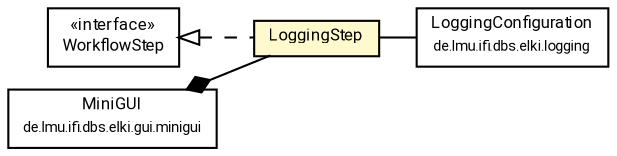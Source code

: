 #!/usr/local/bin/dot
#
# Class diagram 
# Generated by UMLGraph version R5_7_2-60-g0e99a6 (http://www.spinellis.gr/umlgraph/)
#

digraph G {
	graph [fontnames="svg"]
	edge [fontname="Roboto",fontsize=7,labelfontname="Roboto",labelfontsize=7,color="black"];
	node [fontname="Roboto",fontcolor="black",fontsize=8,shape=plaintext,margin=0,width=0,height=0];
	nodesep=0.15;
	ranksep=0.25;
	rankdir=LR;
	// de.lmu.ifi.dbs.elki.workflow.LoggingStep
	c6608140 [label=<<table title="de.lmu.ifi.dbs.elki.workflow.LoggingStep" border="0" cellborder="1" cellspacing="0" cellpadding="2" bgcolor="lemonChiffon" href="LoggingStep.html" target="_parent">
		<tr><td><table border="0" cellspacing="0" cellpadding="1">
		<tr><td align="center" balign="center"> <font face="Roboto">LoggingStep</font> </td></tr>
		</table></td></tr>
		</table>>, URL="LoggingStep.html"];
	// de.lmu.ifi.dbs.elki.workflow.WorkflowStep
	c6608147 [label=<<table title="de.lmu.ifi.dbs.elki.workflow.WorkflowStep" border="0" cellborder="1" cellspacing="0" cellpadding="2" href="WorkflowStep.html" target="_parent">
		<tr><td><table border="0" cellspacing="0" cellpadding="1">
		<tr><td align="center" balign="center"> &#171;interface&#187; </td></tr>
		<tr><td align="center" balign="center"> <font face="Roboto">WorkflowStep</font> </td></tr>
		</table></td></tr>
		</table>>, URL="WorkflowStep.html"];
	// de.lmu.ifi.dbs.elki.gui.minigui.MiniGUI
	c6610400 [label=<<table title="de.lmu.ifi.dbs.elki.gui.minigui.MiniGUI" border="0" cellborder="1" cellspacing="0" cellpadding="2" href="../gui/minigui/MiniGUI.html" target="_parent">
		<tr><td><table border="0" cellspacing="0" cellpadding="1">
		<tr><td align="center" balign="center"> <font face="Roboto">MiniGUI</font> </td></tr>
		<tr><td align="center" balign="center"> <font face="Roboto" point-size="7.0">de.lmu.ifi.dbs.elki.gui.minigui</font> </td></tr>
		</table></td></tr>
		</table>>, URL="../gui/minigui/MiniGUI.html"];
	// de.lmu.ifi.dbs.elki.logging.LoggingConfiguration
	c6610956 [label=<<table title="de.lmu.ifi.dbs.elki.logging.LoggingConfiguration" border="0" cellborder="1" cellspacing="0" cellpadding="2" href="../logging/LoggingConfiguration.html" target="_parent">
		<tr><td><table border="0" cellspacing="0" cellpadding="1">
		<tr><td align="center" balign="center"> <font face="Roboto">LoggingConfiguration</font> </td></tr>
		<tr><td align="center" balign="center"> <font face="Roboto" point-size="7.0">de.lmu.ifi.dbs.elki.logging</font> </td></tr>
		</table></td></tr>
		</table>>, URL="../logging/LoggingConfiguration.html"];
	// de.lmu.ifi.dbs.elki.workflow.LoggingStep implements de.lmu.ifi.dbs.elki.workflow.WorkflowStep
	c6608147 -> c6608140 [arrowtail=empty,style=dashed,dir=back,weight=9];
	// de.lmu.ifi.dbs.elki.workflow.LoggingStep assoc de.lmu.ifi.dbs.elki.logging.LoggingConfiguration
	c6608140 -> c6610956 [arrowhead=none,weight=2];
	// de.lmu.ifi.dbs.elki.gui.minigui.MiniGUI composed de.lmu.ifi.dbs.elki.workflow.LoggingStep
	c6610400 -> c6608140 [arrowhead=none,arrowtail=diamond,dir=back,weight=6];
}

